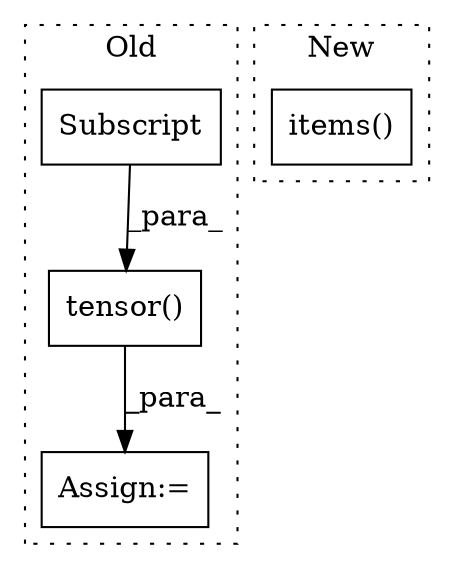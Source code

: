 digraph G {
subgraph cluster0 {
1 [label="tensor()" a="75" s="2747,2774" l="10,19" shape="box"];
3 [label="Subscript" a="63" s="2757,0" l="17,0" shape="box"];
4 [label="Assign:=" a="68" s="2744" l="3" shape="box"];
label = "Old";
style="dotted";
}
subgraph cluster1 {
2 [label="items()" a="75" s="5235" l="10" shape="box"];
label = "New";
style="dotted";
}
1 -> 4 [label="_para_"];
3 -> 1 [label="_para_"];
}